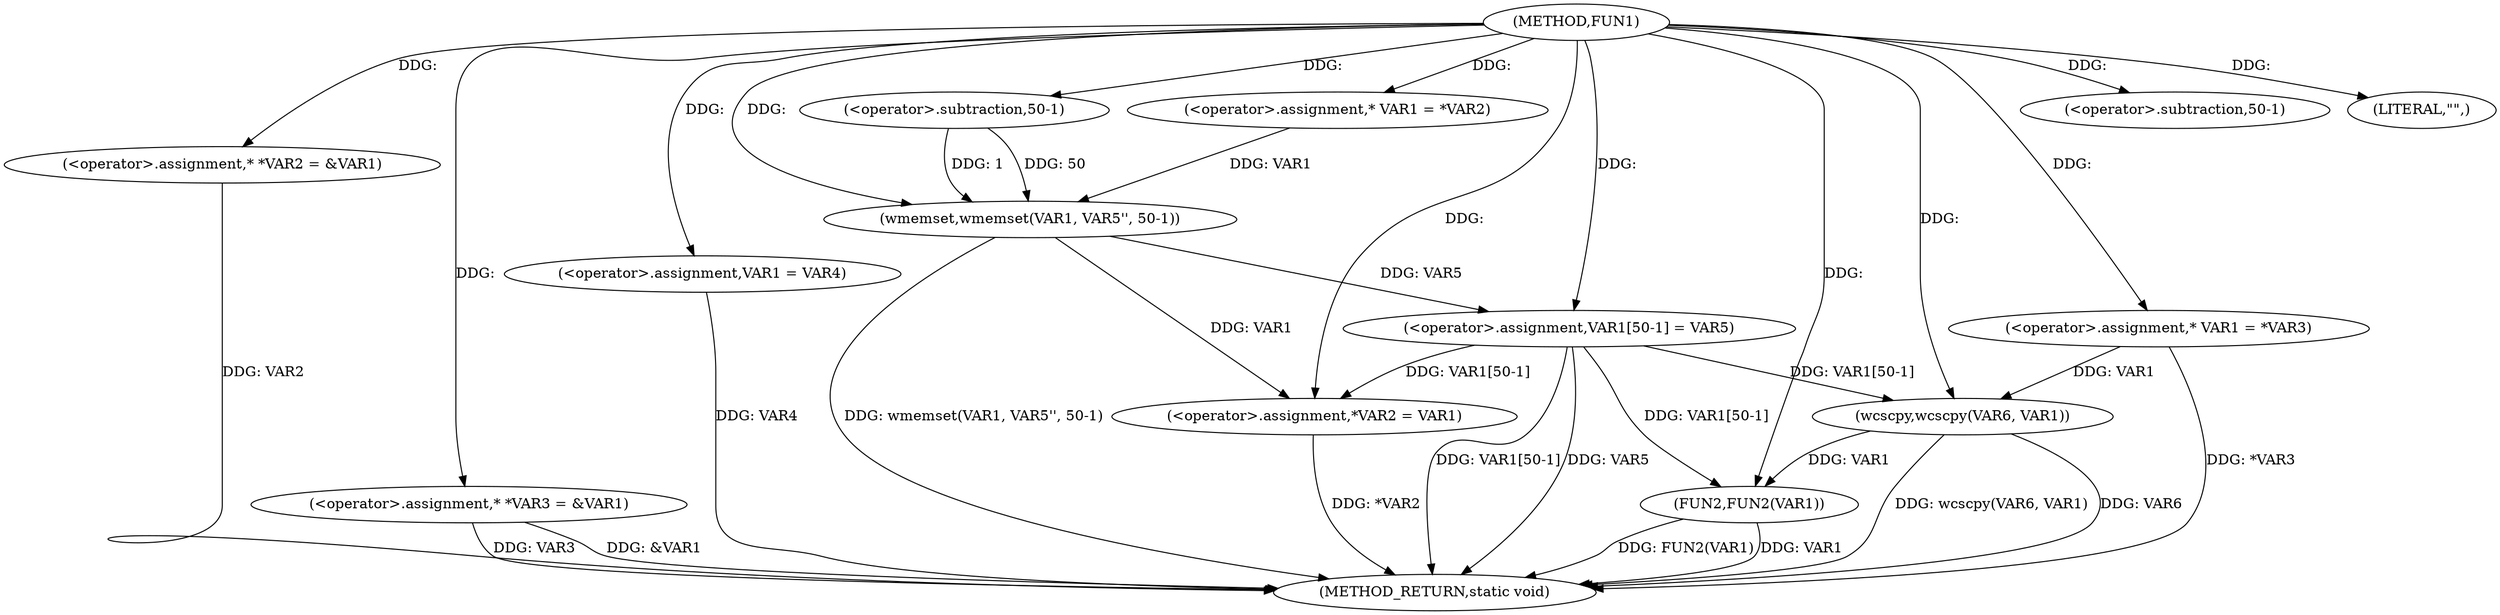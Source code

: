 digraph FUN1 {  
"1000100" [label = "(METHOD,FUN1)" ]
"1000153" [label = "(METHOD_RETURN,static void)" ]
"1000104" [label = "(<operator>.assignment,* *VAR2 = &VAR1)" ]
"1000109" [label = "(<operator>.assignment,* *VAR3 = &VAR1)" ]
"1000114" [label = "(<operator>.assignment,VAR1 = VAR4)" ]
"1000119" [label = "(<operator>.assignment,* VAR1 = *VAR2)" ]
"1000123" [label = "(wmemset,wmemset(VAR1, VAR5'', 50-1))" ]
"1000126" [label = "(<operator>.subtraction,50-1)" ]
"1000129" [label = "(<operator>.assignment,VAR1[50-1] = VAR5)" ]
"1000132" [label = "(<operator>.subtraction,50-1)" ]
"1000136" [label = "(<operator>.assignment,*VAR2 = VAR1)" ]
"1000142" [label = "(<operator>.assignment,* VAR1 = *VAR3)" ]
"1000147" [label = "(LITERAL,\"\",)" ]
"1000148" [label = "(wcscpy,wcscpy(VAR6, VAR1))" ]
"1000151" [label = "(FUN2,FUN2(VAR1))" ]
  "1000129" -> "1000153"  [ label = "DDG: VAR1[50-1]"] 
  "1000151" -> "1000153"  [ label = "DDG: FUN2(VAR1)"] 
  "1000104" -> "1000153"  [ label = "DDG: VAR2"] 
  "1000151" -> "1000153"  [ label = "DDG: VAR1"] 
  "1000123" -> "1000153"  [ label = "DDG: wmemset(VAR1, VAR5'', 50-1)"] 
  "1000142" -> "1000153"  [ label = "DDG: *VAR3"] 
  "1000148" -> "1000153"  [ label = "DDG: VAR6"] 
  "1000148" -> "1000153"  [ label = "DDG: wcscpy(VAR6, VAR1)"] 
  "1000129" -> "1000153"  [ label = "DDG: VAR5"] 
  "1000109" -> "1000153"  [ label = "DDG: VAR3"] 
  "1000109" -> "1000153"  [ label = "DDG: &VAR1"] 
  "1000114" -> "1000153"  [ label = "DDG: VAR4"] 
  "1000136" -> "1000153"  [ label = "DDG: *VAR2"] 
  "1000100" -> "1000104"  [ label = "DDG: "] 
  "1000100" -> "1000109"  [ label = "DDG: "] 
  "1000100" -> "1000114"  [ label = "DDG: "] 
  "1000100" -> "1000119"  [ label = "DDG: "] 
  "1000119" -> "1000123"  [ label = "DDG: VAR1"] 
  "1000100" -> "1000123"  [ label = "DDG: "] 
  "1000126" -> "1000123"  [ label = "DDG: 50"] 
  "1000126" -> "1000123"  [ label = "DDG: 1"] 
  "1000100" -> "1000126"  [ label = "DDG: "] 
  "1000123" -> "1000129"  [ label = "DDG: VAR5"] 
  "1000100" -> "1000129"  [ label = "DDG: "] 
  "1000100" -> "1000132"  [ label = "DDG: "] 
  "1000129" -> "1000136"  [ label = "DDG: VAR1[50-1]"] 
  "1000123" -> "1000136"  [ label = "DDG: VAR1"] 
  "1000100" -> "1000136"  [ label = "DDG: "] 
  "1000100" -> "1000142"  [ label = "DDG: "] 
  "1000100" -> "1000147"  [ label = "DDG: "] 
  "1000100" -> "1000148"  [ label = "DDG: "] 
  "1000129" -> "1000148"  [ label = "DDG: VAR1[50-1]"] 
  "1000142" -> "1000148"  [ label = "DDG: VAR1"] 
  "1000129" -> "1000151"  [ label = "DDG: VAR1[50-1]"] 
  "1000148" -> "1000151"  [ label = "DDG: VAR1"] 
  "1000100" -> "1000151"  [ label = "DDG: "] 
}
